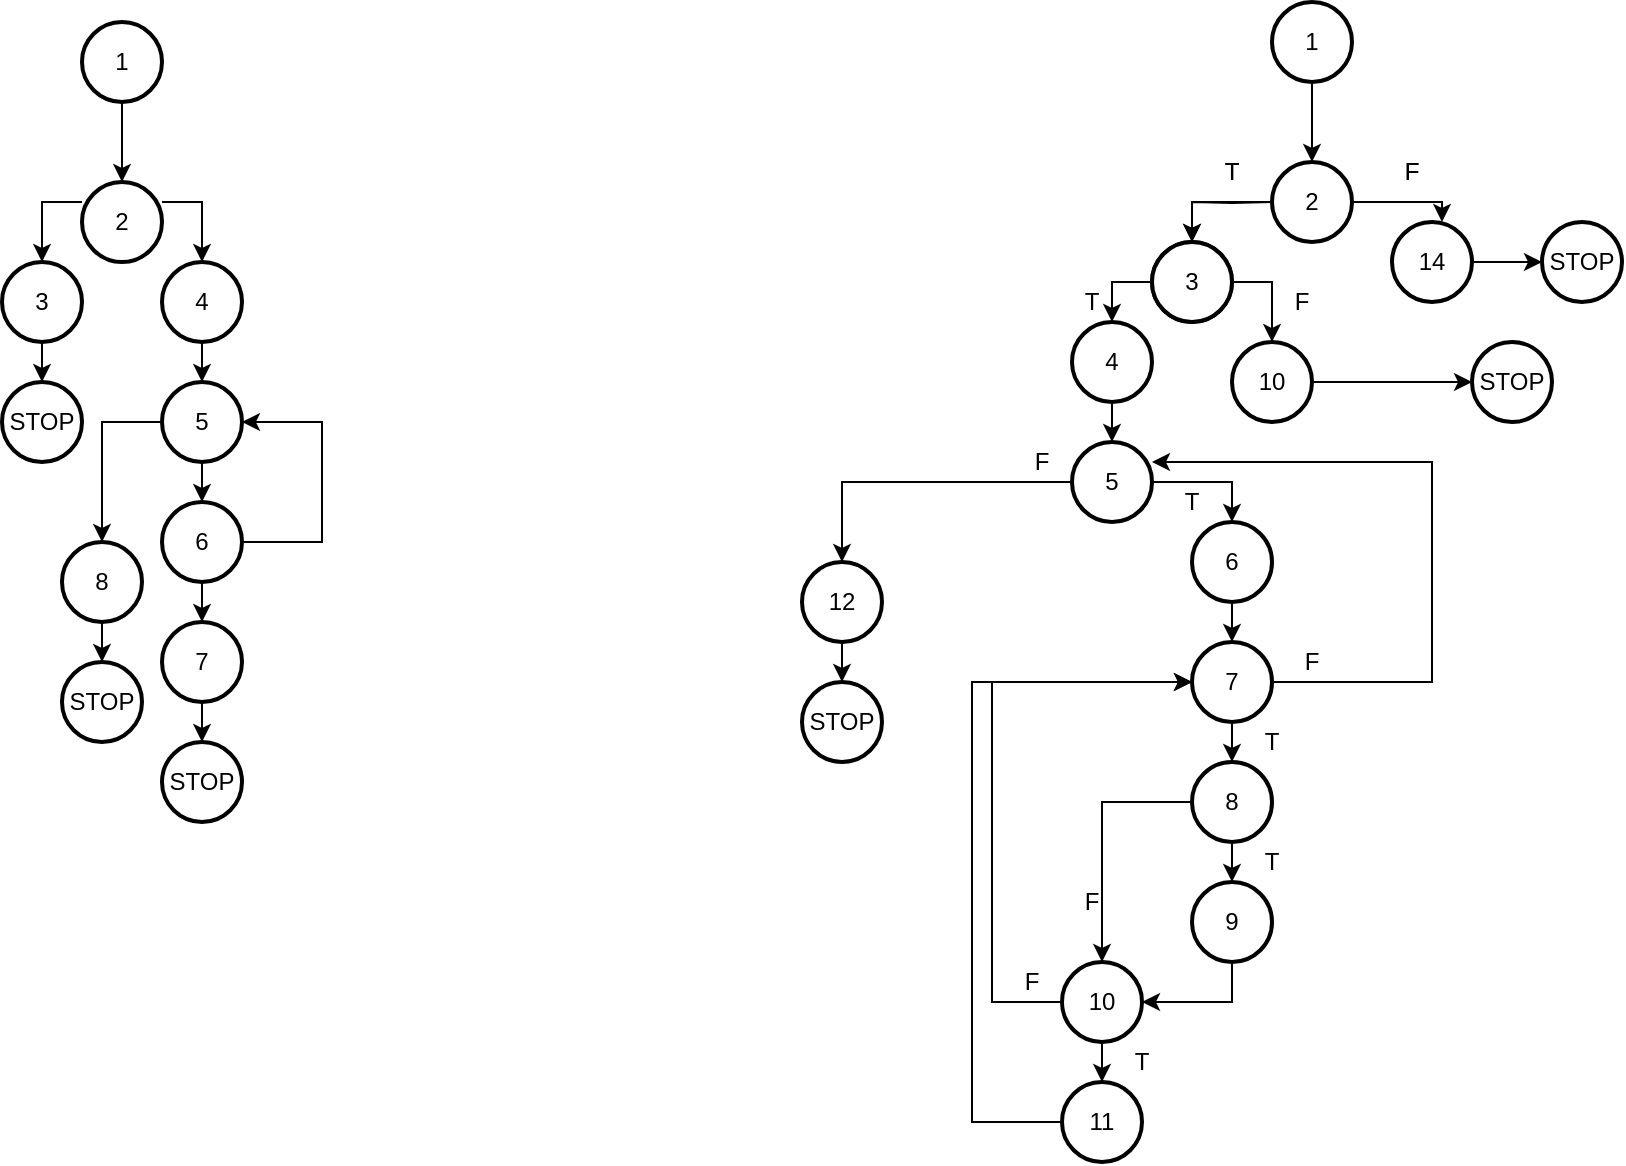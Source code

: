 <mxfile version="21.0.2" type="github">
  <diagram name="Page-1" id="KIVGWRagReRim-nVpBeQ">
    <mxGraphModel dx="1052" dy="1584" grid="1" gridSize="10" guides="1" tooltips="1" connect="1" arrows="1" fold="1" page="1" pageScale="1" pageWidth="850" pageHeight="1100" math="0" shadow="0">
      <root>
        <mxCell id="0" />
        <mxCell id="1" parent="0" />
        <mxCell id="pWw4nJTFrqHdKG2Z5HSr-53" style="edgeStyle=orthogonalEdgeStyle;rounded=0;orthogonalLoop=1;jettySize=auto;html=1;entryX=0.5;entryY=0;entryDx=0;entryDy=0;entryPerimeter=0;" edge="1" parent="1">
          <mxGeometry relative="1" as="geometry" />
        </mxCell>
        <mxCell id="pWw4nJTFrqHdKG2Z5HSr-2" value="1" style="strokeWidth=2;html=1;shape=mxgraph.flowchart.start_2;whiteSpace=wrap;container=0;" vertex="1" parent="1">
          <mxGeometry x="675" y="-10" width="40" height="40" as="geometry" />
        </mxCell>
        <mxCell id="pWw4nJTFrqHdKG2Z5HSr-145" style="edgeStyle=orthogonalEdgeStyle;rounded=0;orthogonalLoop=1;jettySize=auto;html=1;" edge="1" parent="1" source="pWw4nJTFrqHdKG2Z5HSr-4" target="pWw4nJTFrqHdKG2Z5HSr-19">
          <mxGeometry relative="1" as="geometry">
            <Array as="points">
              <mxPoint x="760" y="90" />
            </Array>
          </mxGeometry>
        </mxCell>
        <mxCell id="pWw4nJTFrqHdKG2Z5HSr-4" value="2" style="strokeWidth=2;html=1;shape=mxgraph.flowchart.start_2;whiteSpace=wrap;container=0;" vertex="1" parent="1">
          <mxGeometry x="675" y="70" width="40" height="40" as="geometry" />
        </mxCell>
        <mxCell id="pWw4nJTFrqHdKG2Z5HSr-7" style="edgeStyle=orthogonalEdgeStyle;rounded=0;orthogonalLoop=1;jettySize=auto;html=1;entryX=0.5;entryY=0;entryDx=0;entryDy=0;entryPerimeter=0;" edge="1" parent="1" source="pWw4nJTFrqHdKG2Z5HSr-2" target="pWw4nJTFrqHdKG2Z5HSr-4">
          <mxGeometry relative="1" as="geometry" />
        </mxCell>
        <mxCell id="pWw4nJTFrqHdKG2Z5HSr-8" value="3" style="strokeWidth=2;html=1;shape=mxgraph.flowchart.start_2;whiteSpace=wrap;container=0;" vertex="1" parent="1">
          <mxGeometry x="615" y="110" width="40" height="40" as="geometry" />
        </mxCell>
        <mxCell id="pWw4nJTFrqHdKG2Z5HSr-10" style="edgeStyle=orthogonalEdgeStyle;rounded=0;orthogonalLoop=1;jettySize=auto;html=1;entryX=0.5;entryY=0;entryDx=0;entryDy=0;entryPerimeter=0;" edge="1" parent="1" source="pWw4nJTFrqHdKG2Z5HSr-4" target="pWw4nJTFrqHdKG2Z5HSr-8">
          <mxGeometry relative="1" as="geometry" />
        </mxCell>
        <mxCell id="pWw4nJTFrqHdKG2Z5HSr-12" value="T" style="text;strokeColor=none;align=center;fillColor=none;html=1;verticalAlign=middle;whiteSpace=wrap;rounded=0;container=0;" vertex="1" parent="1">
          <mxGeometry x="625" y="60" width="60" height="30" as="geometry" />
        </mxCell>
        <mxCell id="pWw4nJTFrqHdKG2Z5HSr-14" value="F" style="text;strokeColor=none;align=center;fillColor=none;html=1;verticalAlign=middle;whiteSpace=wrap;rounded=0;container=0;" vertex="1" parent="1">
          <mxGeometry x="715" y="60" width="60" height="30" as="geometry" />
        </mxCell>
        <mxCell id="pWw4nJTFrqHdKG2Z5HSr-54" value="T" style="text;strokeColor=none;align=center;fillColor=none;html=1;verticalAlign=middle;whiteSpace=wrap;rounded=0;container=0;" vertex="1" parent="1">
          <mxGeometry x="575" y="130" width="20" height="20" as="geometry" />
        </mxCell>
        <mxCell id="pWw4nJTFrqHdKG2Z5HSr-56" value="4" style="strokeWidth=2;html=1;shape=mxgraph.flowchart.start_2;whiteSpace=wrap;direction=south;container=0;" vertex="1" parent="1">
          <mxGeometry x="575" y="150" width="40" height="40" as="geometry" />
        </mxCell>
        <mxCell id="pWw4nJTFrqHdKG2Z5HSr-143" value="" style="edgeStyle=orthogonalEdgeStyle;rounded=0;orthogonalLoop=1;jettySize=auto;html=1;" edge="1" parent="1" source="pWw4nJTFrqHdKG2Z5HSr-57" target="pWw4nJTFrqHdKG2Z5HSr-142">
          <mxGeometry relative="1" as="geometry" />
        </mxCell>
        <mxCell id="pWw4nJTFrqHdKG2Z5HSr-57" value="10" style="strokeWidth=2;html=1;shape=mxgraph.flowchart.start_2;whiteSpace=wrap;container=0;" vertex="1" parent="1">
          <mxGeometry x="655" y="160" width="40" height="40" as="geometry" />
        </mxCell>
        <mxCell id="pWw4nJTFrqHdKG2Z5HSr-16" value="T" style="text;strokeColor=none;align=center;fillColor=none;html=1;verticalAlign=middle;whiteSpace=wrap;rounded=0;container=0;" vertex="1" parent="1">
          <mxGeometry x="625" y="60" width="60" height="30" as="geometry" />
        </mxCell>
        <mxCell id="pWw4nJTFrqHdKG2Z5HSr-17" style="edgeStyle=orthogonalEdgeStyle;rounded=0;orthogonalLoop=1;jettySize=auto;html=1;entryX=0.5;entryY=0;entryDx=0;entryDy=0;entryPerimeter=0;" edge="1" target="pWw4nJTFrqHdKG2Z5HSr-18" parent="1">
          <mxGeometry relative="1" as="geometry">
            <mxPoint x="675" y="90" as="sourcePoint" />
          </mxGeometry>
        </mxCell>
        <mxCell id="pWw4nJTFrqHdKG2Z5HSr-62" style="edgeStyle=orthogonalEdgeStyle;rounded=0;orthogonalLoop=1;jettySize=auto;html=1;entryX=0;entryY=0.5;entryDx=0;entryDy=0;entryPerimeter=0;" edge="1" parent="1" source="pWw4nJTFrqHdKG2Z5HSr-18" target="pWw4nJTFrqHdKG2Z5HSr-56">
          <mxGeometry relative="1" as="geometry">
            <Array as="points">
              <mxPoint x="595" y="130" />
            </Array>
          </mxGeometry>
        </mxCell>
        <mxCell id="pWw4nJTFrqHdKG2Z5HSr-63" style="edgeStyle=orthogonalEdgeStyle;rounded=0;orthogonalLoop=1;jettySize=auto;html=1;entryX=0.5;entryY=0;entryDx=0;entryDy=0;entryPerimeter=0;" edge="1" parent="1" source="pWw4nJTFrqHdKG2Z5HSr-18" target="pWw4nJTFrqHdKG2Z5HSr-57">
          <mxGeometry relative="1" as="geometry">
            <Array as="points">
              <mxPoint x="675" y="130" />
            </Array>
          </mxGeometry>
        </mxCell>
        <mxCell id="pWw4nJTFrqHdKG2Z5HSr-18" value="3" style="strokeWidth=2;html=1;shape=mxgraph.flowchart.start_2;whiteSpace=wrap;container=0;" vertex="1" parent="1">
          <mxGeometry x="615" y="110" width="40" height="40" as="geometry" />
        </mxCell>
        <mxCell id="pWw4nJTFrqHdKG2Z5HSr-141" value="" style="edgeStyle=orthogonalEdgeStyle;rounded=0;orthogonalLoop=1;jettySize=auto;html=1;" edge="1" parent="1" source="pWw4nJTFrqHdKG2Z5HSr-19" target="pWw4nJTFrqHdKG2Z5HSr-137">
          <mxGeometry relative="1" as="geometry" />
        </mxCell>
        <mxCell id="pWw4nJTFrqHdKG2Z5HSr-19" value="14" style="strokeWidth=2;html=1;shape=mxgraph.flowchart.start_2;whiteSpace=wrap;container=0;" vertex="1" parent="1">
          <mxGeometry x="735" y="100" width="40" height="40" as="geometry" />
        </mxCell>
        <mxCell id="pWw4nJTFrqHdKG2Z5HSr-20" value="F" style="text;strokeColor=none;align=center;fillColor=none;html=1;verticalAlign=middle;whiteSpace=wrap;rounded=0;container=0;" vertex="1" parent="1">
          <mxGeometry x="715" y="60" width="60" height="30" as="geometry" />
        </mxCell>
        <mxCell id="pWw4nJTFrqHdKG2Z5HSr-58" value="F" style="text;strokeColor=none;align=center;fillColor=none;html=1;verticalAlign=middle;whiteSpace=wrap;rounded=0;container=0;" vertex="1" parent="1">
          <mxGeometry x="675" y="130" width="30" height="20" as="geometry" />
        </mxCell>
        <mxCell id="pWw4nJTFrqHdKG2Z5HSr-64" value="5" style="strokeWidth=2;html=1;shape=mxgraph.flowchart.start_2;whiteSpace=wrap;direction=south;container=0;" vertex="1" parent="1">
          <mxGeometry x="575" y="210" width="40" height="40" as="geometry" />
        </mxCell>
        <mxCell id="pWw4nJTFrqHdKG2Z5HSr-65" style="edgeStyle=orthogonalEdgeStyle;rounded=0;orthogonalLoop=1;jettySize=auto;html=1;entryX=0;entryY=0.5;entryDx=0;entryDy=0;entryPerimeter=0;" edge="1" parent="1" source="pWw4nJTFrqHdKG2Z5HSr-56" target="pWw4nJTFrqHdKG2Z5HSr-64">
          <mxGeometry relative="1" as="geometry" />
        </mxCell>
        <mxCell id="pWw4nJTFrqHdKG2Z5HSr-68" value="F" style="text;strokeColor=none;align=center;fillColor=none;html=1;verticalAlign=middle;whiteSpace=wrap;rounded=0;container=0;" vertex="1" parent="1">
          <mxGeometry x="545" y="210" width="30" height="20" as="geometry" />
        </mxCell>
        <mxCell id="pWw4nJTFrqHdKG2Z5HSr-69" value="T" style="text;strokeColor=none;align=center;fillColor=none;html=1;verticalAlign=middle;whiteSpace=wrap;rounded=0;container=0;" vertex="1" parent="1">
          <mxGeometry x="625" y="230" width="20" height="20" as="geometry" />
        </mxCell>
        <mxCell id="pWw4nJTFrqHdKG2Z5HSr-98" style="edgeStyle=orthogonalEdgeStyle;rounded=0;orthogonalLoop=1;jettySize=auto;html=1;" edge="1" parent="1" source="pWw4nJTFrqHdKG2Z5HSr-70" target="pWw4nJTFrqHdKG2Z5HSr-64">
          <mxGeometry relative="1" as="geometry">
            <mxPoint x="755" y="230" as="targetPoint" />
            <Array as="points">
              <mxPoint x="755" y="330" />
              <mxPoint x="755" y="220" />
            </Array>
          </mxGeometry>
        </mxCell>
        <mxCell id="pWw4nJTFrqHdKG2Z5HSr-70" value="7" style="strokeWidth=2;html=1;shape=mxgraph.flowchart.start_2;whiteSpace=wrap;direction=south;container=0;" vertex="1" parent="1">
          <mxGeometry x="635" y="310" width="40" height="40" as="geometry" />
        </mxCell>
        <mxCell id="pWw4nJTFrqHdKG2Z5HSr-74" value="T" style="text;strokeColor=none;align=center;fillColor=none;html=1;verticalAlign=middle;whiteSpace=wrap;rounded=0;container=0;" vertex="1" parent="1">
          <mxGeometry x="660" y="350" width="30" height="20" as="geometry" />
        </mxCell>
        <mxCell id="pWw4nJTFrqHdKG2Z5HSr-75" value="F" style="text;strokeColor=none;align=center;fillColor=none;html=1;verticalAlign=middle;whiteSpace=wrap;rounded=0;container=0;" vertex="1" parent="1">
          <mxGeometry x="570" y="430" width="30" height="20" as="geometry" />
        </mxCell>
        <mxCell id="pWw4nJTFrqHdKG2Z5HSr-77" style="edgeStyle=orthogonalEdgeStyle;rounded=0;orthogonalLoop=1;jettySize=auto;html=1;entryX=0;entryY=0.5;entryDx=0;entryDy=0;entryPerimeter=0;" edge="1" parent="1" source="pWw4nJTFrqHdKG2Z5HSr-76" target="pWw4nJTFrqHdKG2Z5HSr-70">
          <mxGeometry relative="1" as="geometry" />
        </mxCell>
        <mxCell id="pWw4nJTFrqHdKG2Z5HSr-76" value="6" style="strokeWidth=2;html=1;shape=mxgraph.flowchart.start_2;whiteSpace=wrap;direction=south;align=center;container=0;" vertex="1" parent="1">
          <mxGeometry x="635" y="250" width="40" height="40" as="geometry" />
        </mxCell>
        <mxCell id="pWw4nJTFrqHdKG2Z5HSr-78" style="edgeStyle=orthogonalEdgeStyle;rounded=0;orthogonalLoop=1;jettySize=auto;html=1;entryX=0;entryY=0.5;entryDx=0;entryDy=0;entryPerimeter=0;" edge="1" parent="1" source="pWw4nJTFrqHdKG2Z5HSr-64" target="pWw4nJTFrqHdKG2Z5HSr-76">
          <mxGeometry relative="1" as="geometry" />
        </mxCell>
        <mxCell id="pWw4nJTFrqHdKG2Z5HSr-80" value="8" style="strokeWidth=2;html=1;shape=mxgraph.flowchart.start_2;whiteSpace=wrap;direction=south;container=0;" vertex="1" parent="1">
          <mxGeometry x="635" y="370" width="40" height="40" as="geometry" />
        </mxCell>
        <mxCell id="pWw4nJTFrqHdKG2Z5HSr-81" style="edgeStyle=orthogonalEdgeStyle;rounded=0;orthogonalLoop=1;jettySize=auto;html=1;entryX=0;entryY=0.5;entryDx=0;entryDy=0;entryPerimeter=0;" edge="1" parent="1" source="pWw4nJTFrqHdKG2Z5HSr-70" target="pWw4nJTFrqHdKG2Z5HSr-80">
          <mxGeometry relative="1" as="geometry" />
        </mxCell>
        <mxCell id="pWw4nJTFrqHdKG2Z5HSr-85" value="9" style="strokeWidth=2;html=1;shape=mxgraph.flowchart.start_2;whiteSpace=wrap;direction=south;container=0;" vertex="1" parent="1">
          <mxGeometry x="635" y="430" width="40" height="40" as="geometry" />
        </mxCell>
        <mxCell id="pWw4nJTFrqHdKG2Z5HSr-86" style="edgeStyle=orthogonalEdgeStyle;rounded=0;orthogonalLoop=1;jettySize=auto;html=1;entryX=0;entryY=0.5;entryDx=0;entryDy=0;entryPerimeter=0;" edge="1" parent="1" source="pWw4nJTFrqHdKG2Z5HSr-80" target="pWw4nJTFrqHdKG2Z5HSr-85">
          <mxGeometry relative="1" as="geometry" />
        </mxCell>
        <mxCell id="pWw4nJTFrqHdKG2Z5HSr-87" value="T" style="text;strokeColor=none;align=center;fillColor=none;html=1;verticalAlign=middle;whiteSpace=wrap;rounded=0;container=0;" vertex="1" parent="1">
          <mxGeometry x="660" y="410" width="30" height="20" as="geometry" />
        </mxCell>
        <mxCell id="pWw4nJTFrqHdKG2Z5HSr-95" style="edgeStyle=orthogonalEdgeStyle;rounded=0;orthogonalLoop=1;jettySize=auto;html=1;entryX=0.5;entryY=1;entryDx=0;entryDy=0;entryPerimeter=0;" edge="1" parent="1" source="pWw4nJTFrqHdKG2Z5HSr-89" target="pWw4nJTFrqHdKG2Z5HSr-70">
          <mxGeometry relative="1" as="geometry">
            <mxPoint x="535" y="330" as="targetPoint" />
            <Array as="points">
              <mxPoint x="535" y="490" />
              <mxPoint x="535" y="330" />
            </Array>
          </mxGeometry>
        </mxCell>
        <mxCell id="pWw4nJTFrqHdKG2Z5HSr-89" value="10" style="strokeWidth=2;html=1;shape=mxgraph.flowchart.start_2;whiteSpace=wrap;direction=south;container=0;" vertex="1" parent="1">
          <mxGeometry x="570" y="470" width="40" height="40" as="geometry" />
        </mxCell>
        <mxCell id="pWw4nJTFrqHdKG2Z5HSr-90" style="edgeStyle=orthogonalEdgeStyle;rounded=0;orthogonalLoop=1;jettySize=auto;html=1;entryX=0;entryY=0.5;entryDx=0;entryDy=0;entryPerimeter=0;" edge="1" parent="1" source="pWw4nJTFrqHdKG2Z5HSr-80" target="pWw4nJTFrqHdKG2Z5HSr-89">
          <mxGeometry relative="1" as="geometry" />
        </mxCell>
        <mxCell id="pWw4nJTFrqHdKG2Z5HSr-91" style="edgeStyle=orthogonalEdgeStyle;rounded=0;orthogonalLoop=1;jettySize=auto;html=1;entryX=0.5;entryY=0;entryDx=0;entryDy=0;entryPerimeter=0;" edge="1" parent="1" source="pWw4nJTFrqHdKG2Z5HSr-85" target="pWw4nJTFrqHdKG2Z5HSr-89">
          <mxGeometry relative="1" as="geometry">
            <Array as="points">
              <mxPoint x="655" y="490" />
            </Array>
          </mxGeometry>
        </mxCell>
        <mxCell id="pWw4nJTFrqHdKG2Z5HSr-97" style="edgeStyle=orthogonalEdgeStyle;rounded=0;orthogonalLoop=1;jettySize=auto;html=1;entryX=0.5;entryY=1;entryDx=0;entryDy=0;entryPerimeter=0;" edge="1" parent="1" source="pWw4nJTFrqHdKG2Z5HSr-92" target="pWw4nJTFrqHdKG2Z5HSr-70">
          <mxGeometry relative="1" as="geometry">
            <Array as="points">
              <mxPoint x="525" y="550" />
              <mxPoint x="525" y="330" />
            </Array>
          </mxGeometry>
        </mxCell>
        <mxCell id="pWw4nJTFrqHdKG2Z5HSr-92" value="11" style="strokeWidth=2;html=1;shape=mxgraph.flowchart.start_2;whiteSpace=wrap;direction=south;container=0;" vertex="1" parent="1">
          <mxGeometry x="570" y="530" width="40" height="40" as="geometry" />
        </mxCell>
        <mxCell id="pWw4nJTFrqHdKG2Z5HSr-93" style="edgeStyle=orthogonalEdgeStyle;rounded=0;orthogonalLoop=1;jettySize=auto;html=1;entryX=0;entryY=0.5;entryDx=0;entryDy=0;entryPerimeter=0;" edge="1" parent="1" source="pWw4nJTFrqHdKG2Z5HSr-89" target="pWw4nJTFrqHdKG2Z5HSr-92">
          <mxGeometry relative="1" as="geometry" />
        </mxCell>
        <mxCell id="pWw4nJTFrqHdKG2Z5HSr-94" value="T" style="text;strokeColor=none;align=center;fillColor=none;html=1;verticalAlign=middle;whiteSpace=wrap;rounded=0;container=0;" vertex="1" parent="1">
          <mxGeometry x="595" y="510" width="30" height="20" as="geometry" />
        </mxCell>
        <mxCell id="pWw4nJTFrqHdKG2Z5HSr-96" value="F" style="text;strokeColor=none;align=center;fillColor=none;html=1;verticalAlign=middle;whiteSpace=wrap;rounded=0;container=0;" vertex="1" parent="1">
          <mxGeometry x="540" y="470" width="30" height="20" as="geometry" />
        </mxCell>
        <mxCell id="pWw4nJTFrqHdKG2Z5HSr-99" value="F" style="text;strokeColor=none;align=center;fillColor=none;html=1;verticalAlign=middle;whiteSpace=wrap;rounded=0;container=0;" vertex="1" parent="1">
          <mxGeometry x="680" y="310" width="30" height="20" as="geometry" />
        </mxCell>
        <mxCell id="pWw4nJTFrqHdKG2Z5HSr-140" value="" style="edgeStyle=orthogonalEdgeStyle;rounded=0;orthogonalLoop=1;jettySize=auto;html=1;" edge="1" parent="1" source="pWw4nJTFrqHdKG2Z5HSr-100" target="pWw4nJTFrqHdKG2Z5HSr-138">
          <mxGeometry relative="1" as="geometry" />
        </mxCell>
        <mxCell id="pWw4nJTFrqHdKG2Z5HSr-100" value="12" style="strokeWidth=2;html=1;shape=mxgraph.flowchart.start_2;whiteSpace=wrap;direction=south;container=0;" vertex="1" parent="1">
          <mxGeometry x="440" y="270" width="40" height="40" as="geometry" />
        </mxCell>
        <mxCell id="pWw4nJTFrqHdKG2Z5HSr-67" style="edgeStyle=orthogonalEdgeStyle;rounded=0;orthogonalLoop=1;jettySize=auto;html=1;entryX=0;entryY=0.5;entryDx=0;entryDy=0;entryPerimeter=0;" edge="1" parent="1" source="pWw4nJTFrqHdKG2Z5HSr-64" target="pWw4nJTFrqHdKG2Z5HSr-100">
          <mxGeometry relative="1" as="geometry">
            <mxPoint x="495" y="230" as="targetPoint" />
          </mxGeometry>
        </mxCell>
        <mxCell id="pWw4nJTFrqHdKG2Z5HSr-106" style="edgeStyle=orthogonalEdgeStyle;rounded=0;orthogonalLoop=1;jettySize=auto;html=1;entryX=0.5;entryY=0;entryDx=0;entryDy=0;entryPerimeter=0;" edge="1" parent="1" source="pWw4nJTFrqHdKG2Z5HSr-102" target="pWw4nJTFrqHdKG2Z5HSr-104">
          <mxGeometry relative="1" as="geometry" />
        </mxCell>
        <mxCell id="pWw4nJTFrqHdKG2Z5HSr-102" value="1" style="strokeWidth=2;html=1;shape=mxgraph.flowchart.start_2;whiteSpace=wrap;container=0;" vertex="1" parent="1">
          <mxGeometry x="80" width="40" height="40" as="geometry" />
        </mxCell>
        <mxCell id="pWw4nJTFrqHdKG2Z5HSr-109" style="edgeStyle=orthogonalEdgeStyle;rounded=0;orthogonalLoop=1;jettySize=auto;html=1;" edge="1" parent="1" source="pWw4nJTFrqHdKG2Z5HSr-104" target="pWw4nJTFrqHdKG2Z5HSr-107">
          <mxGeometry relative="1" as="geometry">
            <Array as="points">
              <mxPoint x="60" y="90" />
            </Array>
          </mxGeometry>
        </mxCell>
        <mxCell id="pWw4nJTFrqHdKG2Z5HSr-110" style="edgeStyle=orthogonalEdgeStyle;rounded=0;orthogonalLoop=1;jettySize=auto;html=1;" edge="1" parent="1" source="pWw4nJTFrqHdKG2Z5HSr-104" target="pWw4nJTFrqHdKG2Z5HSr-108">
          <mxGeometry relative="1" as="geometry">
            <Array as="points">
              <mxPoint x="140" y="90" />
            </Array>
          </mxGeometry>
        </mxCell>
        <mxCell id="pWw4nJTFrqHdKG2Z5HSr-104" value="2" style="strokeWidth=2;html=1;shape=mxgraph.flowchart.start_2;whiteSpace=wrap;container=0;" vertex="1" parent="1">
          <mxGeometry x="80" y="80" width="40" height="40" as="geometry" />
        </mxCell>
        <mxCell id="pWw4nJTFrqHdKG2Z5HSr-112" style="edgeStyle=orthogonalEdgeStyle;rounded=0;orthogonalLoop=1;jettySize=auto;html=1;entryX=0;entryY=0.5;entryDx=0;entryDy=0;entryPerimeter=0;" edge="1" parent="1" source="pWw4nJTFrqHdKG2Z5HSr-107" target="pWw4nJTFrqHdKG2Z5HSr-111">
          <mxGeometry relative="1" as="geometry" />
        </mxCell>
        <mxCell id="pWw4nJTFrqHdKG2Z5HSr-107" value="3" style="strokeWidth=2;html=1;shape=mxgraph.flowchart.start_2;whiteSpace=wrap;container=0;direction=south;" vertex="1" parent="1">
          <mxGeometry x="40" y="120" width="40" height="40" as="geometry" />
        </mxCell>
        <mxCell id="pWw4nJTFrqHdKG2Z5HSr-114" style="edgeStyle=orthogonalEdgeStyle;rounded=0;orthogonalLoop=1;jettySize=auto;html=1;entryX=0.5;entryY=0;entryDx=0;entryDy=0;entryPerimeter=0;" edge="1" parent="1" source="pWw4nJTFrqHdKG2Z5HSr-108" target="pWw4nJTFrqHdKG2Z5HSr-113">
          <mxGeometry relative="1" as="geometry" />
        </mxCell>
        <mxCell id="pWw4nJTFrqHdKG2Z5HSr-108" value="4" style="strokeWidth=2;html=1;shape=mxgraph.flowchart.start_2;whiteSpace=wrap;container=0;" vertex="1" parent="1">
          <mxGeometry x="120" y="120" width="40" height="40" as="geometry" />
        </mxCell>
        <mxCell id="pWw4nJTFrqHdKG2Z5HSr-111" value="STOP" style="strokeWidth=2;html=1;shape=mxgraph.flowchart.start_2;whiteSpace=wrap;container=0;direction=south;" vertex="1" parent="1">
          <mxGeometry x="40" y="180" width="40" height="40" as="geometry" />
        </mxCell>
        <mxCell id="pWw4nJTFrqHdKG2Z5HSr-116" style="edgeStyle=orthogonalEdgeStyle;rounded=0;orthogonalLoop=1;jettySize=auto;html=1;entryX=0.5;entryY=0;entryDx=0;entryDy=0;entryPerimeter=0;" edge="1" parent="1" source="pWw4nJTFrqHdKG2Z5HSr-113" target="pWw4nJTFrqHdKG2Z5HSr-115">
          <mxGeometry relative="1" as="geometry" />
        </mxCell>
        <mxCell id="pWw4nJTFrqHdKG2Z5HSr-134" style="edgeStyle=orthogonalEdgeStyle;rounded=0;orthogonalLoop=1;jettySize=auto;html=1;" edge="1" parent="1" source="pWw4nJTFrqHdKG2Z5HSr-113" target="pWw4nJTFrqHdKG2Z5HSr-132">
          <mxGeometry relative="1" as="geometry" />
        </mxCell>
        <mxCell id="pWw4nJTFrqHdKG2Z5HSr-113" value="5" style="strokeWidth=2;html=1;shape=mxgraph.flowchart.start_2;whiteSpace=wrap;container=0;" vertex="1" parent="1">
          <mxGeometry x="120" y="180" width="40" height="40" as="geometry" />
        </mxCell>
        <mxCell id="pWw4nJTFrqHdKG2Z5HSr-121" style="edgeStyle=orthogonalEdgeStyle;rounded=0;orthogonalLoop=1;jettySize=auto;html=1;entryX=1;entryY=0.5;entryDx=0;entryDy=0;entryPerimeter=0;" edge="1" parent="1" source="pWw4nJTFrqHdKG2Z5HSr-115" target="pWw4nJTFrqHdKG2Z5HSr-113">
          <mxGeometry relative="1" as="geometry">
            <Array as="points">
              <mxPoint x="200" y="260" />
              <mxPoint x="200" y="200" />
            </Array>
          </mxGeometry>
        </mxCell>
        <mxCell id="pWw4nJTFrqHdKG2Z5HSr-130" style="edgeStyle=orthogonalEdgeStyle;rounded=0;orthogonalLoop=1;jettySize=auto;html=1;entryX=0.5;entryY=0;entryDx=0;entryDy=0;entryPerimeter=0;" edge="1" parent="1" source="pWw4nJTFrqHdKG2Z5HSr-115" target="pWw4nJTFrqHdKG2Z5HSr-118">
          <mxGeometry relative="1" as="geometry" />
        </mxCell>
        <mxCell id="pWw4nJTFrqHdKG2Z5HSr-115" value="6" style="strokeWidth=2;html=1;shape=mxgraph.flowchart.start_2;whiteSpace=wrap;container=0;" vertex="1" parent="1">
          <mxGeometry x="120" y="240" width="40" height="40" as="geometry" />
        </mxCell>
        <mxCell id="pWw4nJTFrqHdKG2Z5HSr-125" value="" style="edgeStyle=orthogonalEdgeStyle;rounded=0;orthogonalLoop=1;jettySize=auto;html=1;" edge="1" parent="1" source="pWw4nJTFrqHdKG2Z5HSr-118" target="pWw4nJTFrqHdKG2Z5HSr-123">
          <mxGeometry relative="1" as="geometry" />
        </mxCell>
        <mxCell id="pWw4nJTFrqHdKG2Z5HSr-118" value="7" style="strokeWidth=2;html=1;shape=mxgraph.flowchart.start_2;whiteSpace=wrap;container=0;" vertex="1" parent="1">
          <mxGeometry x="120" y="300" width="40" height="40" as="geometry" />
        </mxCell>
        <mxCell id="pWw4nJTFrqHdKG2Z5HSr-123" value="STOP" style="strokeWidth=2;html=1;shape=mxgraph.flowchart.start_2;whiteSpace=wrap;container=0;direction=south;" vertex="1" parent="1">
          <mxGeometry x="120" y="360" width="40" height="40" as="geometry" />
        </mxCell>
        <mxCell id="pWw4nJTFrqHdKG2Z5HSr-136" value="" style="edgeStyle=orthogonalEdgeStyle;rounded=0;orthogonalLoop=1;jettySize=auto;html=1;" edge="1" parent="1" source="pWw4nJTFrqHdKG2Z5HSr-132" target="pWw4nJTFrqHdKG2Z5HSr-135">
          <mxGeometry relative="1" as="geometry" />
        </mxCell>
        <mxCell id="pWw4nJTFrqHdKG2Z5HSr-132" value="8" style="strokeWidth=2;html=1;shape=mxgraph.flowchart.start_2;whiteSpace=wrap;container=0;" vertex="1" parent="1">
          <mxGeometry x="70" y="260" width="40" height="40" as="geometry" />
        </mxCell>
        <mxCell id="pWw4nJTFrqHdKG2Z5HSr-135" value="STOP" style="strokeWidth=2;html=1;shape=mxgraph.flowchart.start_2;whiteSpace=wrap;container=0;direction=south;" vertex="1" parent="1">
          <mxGeometry x="70" y="320" width="40" height="40" as="geometry" />
        </mxCell>
        <mxCell id="pWw4nJTFrqHdKG2Z5HSr-137" value="STOP" style="strokeWidth=2;html=1;shape=mxgraph.flowchart.start_2;whiteSpace=wrap;container=0;direction=south;" vertex="1" parent="1">
          <mxGeometry x="810" y="100" width="40" height="40" as="geometry" />
        </mxCell>
        <mxCell id="pWw4nJTFrqHdKG2Z5HSr-138" value="STOP" style="strokeWidth=2;html=1;shape=mxgraph.flowchart.start_2;whiteSpace=wrap;container=0;direction=south;" vertex="1" parent="1">
          <mxGeometry x="440" y="330" width="40" height="40" as="geometry" />
        </mxCell>
        <mxCell id="pWw4nJTFrqHdKG2Z5HSr-142" value="STOP" style="strokeWidth=2;html=1;shape=mxgraph.flowchart.start_2;whiteSpace=wrap;container=0;direction=south;" vertex="1" parent="1">
          <mxGeometry x="775" y="160" width="40" height="40" as="geometry" />
        </mxCell>
      </root>
    </mxGraphModel>
  </diagram>
</mxfile>
